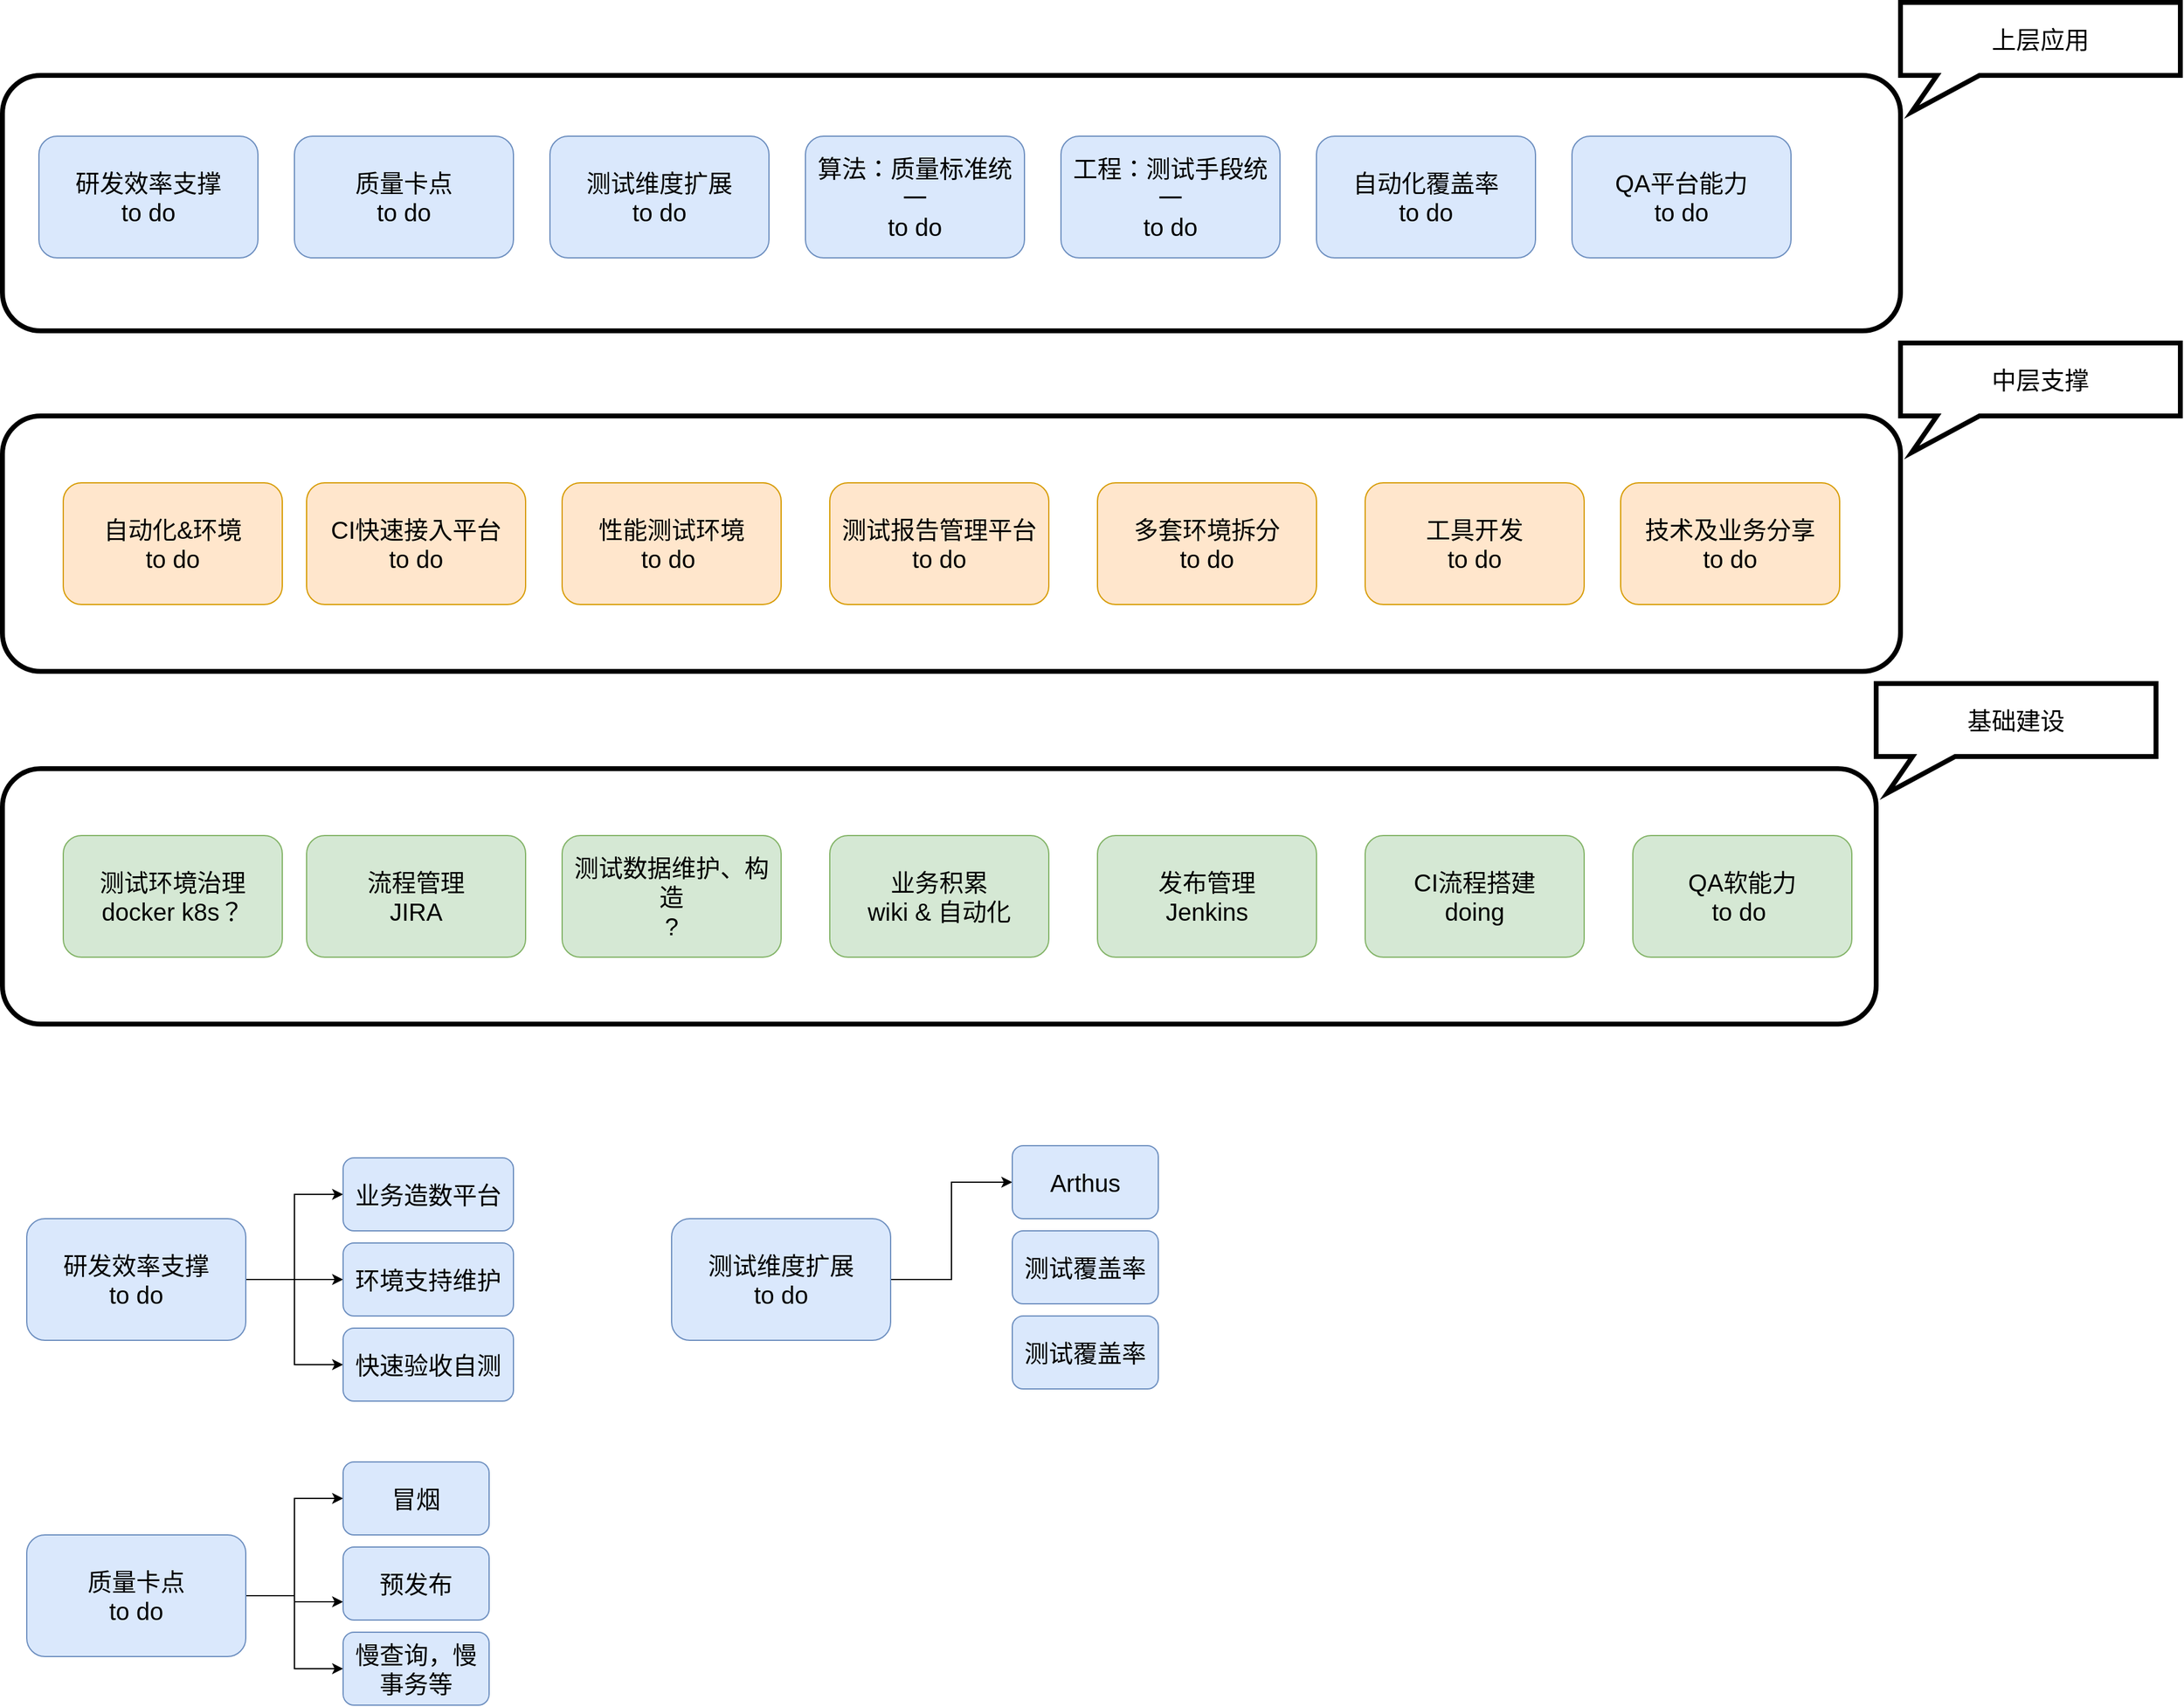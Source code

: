 <mxfile version="14.2.4" type="github">
  <diagram id="wr1Vg4WFNjLce9JvmpkT" name="Page-1">
    <mxGraphModel dx="1113" dy="632" grid="1" gridSize="10" guides="1" tooltips="1" connect="1" arrows="1" fold="1" page="1" pageScale="1" pageWidth="1390" pageHeight="980" math="0" shadow="0">
      <root>
        <mxCell id="0" />
        <mxCell id="1" parent="0" />
        <mxCell id="XUdV0GE2fvMEAlolcUsE-2" value="" style="rounded=1;whiteSpace=wrap;html=1;strokeWidth=4;" parent="1" vertex="1">
          <mxGeometry x="20" y="690" width="1540" height="210" as="geometry" />
        </mxCell>
        <mxCell id="XUdV0GE2fvMEAlolcUsE-4" value="基础建设" style="shape=callout;whiteSpace=wrap;html=1;perimeter=calloutPerimeter;base=35;size=30;position=0.13;position2=0.04;fontSize=20;strokeWidth=4;" parent="1" vertex="1">
          <mxGeometry x="1560" y="620" width="230" height="90" as="geometry" />
        </mxCell>
        <mxCell id="XUdV0GE2fvMEAlolcUsE-6" value="测试环境治理&lt;br&gt;docker k8s？" style="rounded=1;whiteSpace=wrap;html=1;fontSize=20;fillColor=#d5e8d4;strokeColor=#82b366;" parent="1" vertex="1">
          <mxGeometry x="70" y="745" width="180" height="100" as="geometry" />
        </mxCell>
        <mxCell id="XUdV0GE2fvMEAlolcUsE-7" value="流程管理&lt;br&gt;JIRA" style="rounded=1;whiteSpace=wrap;html=1;fontSize=20;fillColor=#d5e8d4;strokeColor=#82b366;" parent="1" vertex="1">
          <mxGeometry x="270" y="745" width="180" height="100" as="geometry" />
        </mxCell>
        <mxCell id="XUdV0GE2fvMEAlolcUsE-8" value="发布管理&lt;br&gt;Jenkins" style="rounded=1;whiteSpace=wrap;html=1;fontSize=20;fillColor=#d5e8d4;strokeColor=#82b366;" parent="1" vertex="1">
          <mxGeometry x="920" y="745" width="180" height="100" as="geometry" />
        </mxCell>
        <mxCell id="XUdV0GE2fvMEAlolcUsE-9" value="测试数据维护、构造&lt;br&gt;?" style="rounded=1;whiteSpace=wrap;html=1;fontSize=20;fillColor=#d5e8d4;strokeColor=#82b366;" parent="1" vertex="1">
          <mxGeometry x="480" y="745" width="180" height="100" as="geometry" />
        </mxCell>
        <mxCell id="XUdV0GE2fvMEAlolcUsE-10" value="业务积累&lt;br&gt;wiki &amp;amp; 自动化" style="rounded=1;whiteSpace=wrap;html=1;fontSize=20;fillColor=#d5e8d4;strokeColor=#82b366;" parent="1" vertex="1">
          <mxGeometry x="700" y="745" width="180" height="100" as="geometry" />
        </mxCell>
        <mxCell id="XUdV0GE2fvMEAlolcUsE-12" value="" style="rounded=1;whiteSpace=wrap;html=1;strokeWidth=4;" parent="1" vertex="1">
          <mxGeometry x="20" y="400" width="1560" height="210" as="geometry" />
        </mxCell>
        <mxCell id="XUdV0GE2fvMEAlolcUsE-13" value="中层支撑" style="shape=callout;whiteSpace=wrap;html=1;perimeter=calloutPerimeter;base=35;size=30;position=0.13;position2=0.04;fontSize=20;strokeWidth=4;" parent="1" vertex="1">
          <mxGeometry x="1580" y="340" width="230" height="90" as="geometry" />
        </mxCell>
        <mxCell id="XUdV0GE2fvMEAlolcUsE-14" value="自动化&amp;amp;环境&lt;br&gt;to do" style="rounded=1;whiteSpace=wrap;html=1;fontSize=20;fillColor=#ffe6cc;strokeColor=#d79b00;" parent="1" vertex="1">
          <mxGeometry x="70" y="455" width="180" height="100" as="geometry" />
        </mxCell>
        <mxCell id="XUdV0GE2fvMEAlolcUsE-15" value="CI快速接入平台&lt;br&gt;to do" style="rounded=1;whiteSpace=wrap;html=1;fontSize=20;fillColor=#ffe6cc;strokeColor=#d79b00;" parent="1" vertex="1">
          <mxGeometry x="270" y="455" width="180" height="100" as="geometry" />
        </mxCell>
        <mxCell id="XUdV0GE2fvMEAlolcUsE-16" value="性能测试环境&lt;br&gt;to do&amp;nbsp;" style="rounded=1;whiteSpace=wrap;html=1;fontSize=20;fillColor=#ffe6cc;strokeColor=#d79b00;" parent="1" vertex="1">
          <mxGeometry x="480" y="455" width="180" height="100" as="geometry" />
        </mxCell>
        <mxCell id="XUdV0GE2fvMEAlolcUsE-17" value="测试报告管理平台&lt;br&gt;to do" style="rounded=1;whiteSpace=wrap;html=1;fontSize=20;fillColor=#ffe6cc;strokeColor=#d79b00;" parent="1" vertex="1">
          <mxGeometry x="700" y="455" width="180" height="100" as="geometry" />
        </mxCell>
        <mxCell id="XUdV0GE2fvMEAlolcUsE-18" value="&lt;div&gt;多套环境拆分&lt;/div&gt;&lt;div&gt;to do&lt;br&gt;&lt;/div&gt;" style="rounded=1;whiteSpace=wrap;html=1;fontSize=20;fillColor=#ffe6cc;strokeColor=#d79b00;" parent="1" vertex="1">
          <mxGeometry x="920" y="455" width="180" height="100" as="geometry" />
        </mxCell>
        <mxCell id="XUdV0GE2fvMEAlolcUsE-19" value="CI流程搭建&lt;br&gt;doing" style="rounded=1;whiteSpace=wrap;html=1;fontSize=20;fillColor=#d5e8d4;strokeColor=#82b366;" parent="1" vertex="1">
          <mxGeometry x="1140" y="745" width="180" height="100" as="geometry" />
        </mxCell>
        <mxCell id="XUdV0GE2fvMEAlolcUsE-20" value="QA软能力&lt;br&gt;to do&amp;nbsp;" style="rounded=1;whiteSpace=wrap;html=1;fontSize=20;fillColor=#d5e8d4;strokeColor=#82b366;" parent="1" vertex="1">
          <mxGeometry x="1360" y="745" width="180" height="100" as="geometry" />
        </mxCell>
        <mxCell id="lKchyopIAt6gMCmbtjTO-1" value="&lt;div&gt;工具开发&lt;br&gt;&lt;/div&gt;&lt;div&gt;to do&lt;br&gt;&lt;/div&gt;" style="rounded=1;whiteSpace=wrap;html=1;fontSize=20;fillColor=#ffe6cc;strokeColor=#d79b00;" vertex="1" parent="1">
          <mxGeometry x="1140" y="455" width="180" height="100" as="geometry" />
        </mxCell>
        <mxCell id="lKchyopIAt6gMCmbtjTO-2" value="" style="rounded=1;whiteSpace=wrap;html=1;strokeWidth=4;" vertex="1" parent="1">
          <mxGeometry x="20" y="120" width="1560" height="210" as="geometry" />
        </mxCell>
        <mxCell id="lKchyopIAt6gMCmbtjTO-3" value="上层应用" style="shape=callout;whiteSpace=wrap;html=1;perimeter=calloutPerimeter;base=35;size=30;position=0.13;position2=0.04;fontSize=20;strokeWidth=4;" vertex="1" parent="1">
          <mxGeometry x="1580" y="60" width="230" height="90" as="geometry" />
        </mxCell>
        <mxCell id="lKchyopIAt6gMCmbtjTO-4" value="研发效率支撑&lt;br&gt;to do" style="rounded=1;whiteSpace=wrap;html=1;fontSize=20;fillColor=#dae8fc;strokeColor=#6c8ebf;" vertex="1" parent="1">
          <mxGeometry x="50" y="170" width="180" height="100" as="geometry" />
        </mxCell>
        <mxCell id="lKchyopIAt6gMCmbtjTO-5" value="质量卡点&lt;br&gt;to do" style="rounded=1;whiteSpace=wrap;html=1;fontSize=20;fillColor=#dae8fc;strokeColor=#6c8ebf;" vertex="1" parent="1">
          <mxGeometry x="260" y="170" width="180" height="100" as="geometry" />
        </mxCell>
        <mxCell id="lKchyopIAt6gMCmbtjTO-6" value="测试维度扩展&lt;br&gt;to do" style="rounded=1;whiteSpace=wrap;html=1;fontSize=20;fillColor=#dae8fc;strokeColor=#6c8ebf;" vertex="1" parent="1">
          <mxGeometry x="470" y="170" width="180" height="100" as="geometry" />
        </mxCell>
        <mxCell id="lKchyopIAt6gMCmbtjTO-7" value="算法：质量标准统一&lt;br&gt;to do" style="rounded=1;whiteSpace=wrap;html=1;fontSize=20;fillColor=#dae8fc;strokeColor=#6c8ebf;" vertex="1" parent="1">
          <mxGeometry x="680" y="170" width="180" height="100" as="geometry" />
        </mxCell>
        <mxCell id="lKchyopIAt6gMCmbtjTO-8" value="工程：测试手段统一&lt;br&gt;to do" style="rounded=1;whiteSpace=wrap;html=1;fontSize=20;fillColor=#dae8fc;strokeColor=#6c8ebf;" vertex="1" parent="1">
          <mxGeometry x="890" y="170" width="180" height="100" as="geometry" />
        </mxCell>
        <mxCell id="lKchyopIAt6gMCmbtjTO-9" value="自动化覆盖率&lt;br&gt;to do" style="rounded=1;whiteSpace=wrap;html=1;fontSize=20;fillColor=#dae8fc;strokeColor=#6c8ebf;" vertex="1" parent="1">
          <mxGeometry x="1100" y="170" width="180" height="100" as="geometry" />
        </mxCell>
        <mxCell id="lKchyopIAt6gMCmbtjTO-10" value="QA平台能力&lt;br&gt;to do" style="rounded=1;whiteSpace=wrap;html=1;fontSize=20;fillColor=#dae8fc;strokeColor=#6c8ebf;" vertex="1" parent="1">
          <mxGeometry x="1310" y="170" width="180" height="100" as="geometry" />
        </mxCell>
        <mxCell id="lKchyopIAt6gMCmbtjTO-11" value="&lt;div&gt;技术及业务分享&lt;br&gt;&lt;/div&gt;&lt;div&gt;to do&lt;br&gt;&lt;/div&gt;" style="rounded=1;whiteSpace=wrap;html=1;fontSize=20;fillColor=#ffe6cc;strokeColor=#d79b00;" vertex="1" parent="1">
          <mxGeometry x="1350" y="455" width="180" height="100" as="geometry" />
        </mxCell>
        <mxCell id="lKchyopIAt6gMCmbtjTO-14" value="" style="edgeStyle=orthogonalEdgeStyle;rounded=0;orthogonalLoop=1;jettySize=auto;html=1;" edge="1" parent="1" source="lKchyopIAt6gMCmbtjTO-12" target="lKchyopIAt6gMCmbtjTO-13">
          <mxGeometry relative="1" as="geometry" />
        </mxCell>
        <mxCell id="lKchyopIAt6gMCmbtjTO-17" style="edgeStyle=orthogonalEdgeStyle;rounded=0;orthogonalLoop=1;jettySize=auto;html=1;exitX=1;exitY=0.5;exitDx=0;exitDy=0;" edge="1" parent="1" source="lKchyopIAt6gMCmbtjTO-12" target="lKchyopIAt6gMCmbtjTO-15">
          <mxGeometry relative="1" as="geometry" />
        </mxCell>
        <mxCell id="lKchyopIAt6gMCmbtjTO-21" style="edgeStyle=orthogonalEdgeStyle;rounded=0;orthogonalLoop=1;jettySize=auto;html=1;exitX=1;exitY=0.5;exitDx=0;exitDy=0;" edge="1" parent="1" source="lKchyopIAt6gMCmbtjTO-12" target="lKchyopIAt6gMCmbtjTO-18">
          <mxGeometry relative="1" as="geometry" />
        </mxCell>
        <mxCell id="lKchyopIAt6gMCmbtjTO-12" value="研发效率支撑&lt;br&gt;to do" style="rounded=1;whiteSpace=wrap;html=1;fontSize=20;fillColor=#dae8fc;strokeColor=#6c8ebf;" vertex="1" parent="1">
          <mxGeometry x="40" y="1060" width="180" height="100" as="geometry" />
        </mxCell>
        <mxCell id="lKchyopIAt6gMCmbtjTO-13" value="业务造数平台" style="whiteSpace=wrap;html=1;rounded=1;fontSize=20;strokeColor=#6c8ebf;fillColor=#dae8fc;" vertex="1" parent="1">
          <mxGeometry x="300" y="1010" width="140" height="60" as="geometry" />
        </mxCell>
        <mxCell id="lKchyopIAt6gMCmbtjTO-15" value="环境支持维护" style="whiteSpace=wrap;html=1;rounded=1;fontSize=20;strokeColor=#6c8ebf;fillColor=#dae8fc;" vertex="1" parent="1">
          <mxGeometry x="300" y="1080" width="140" height="60" as="geometry" />
        </mxCell>
        <mxCell id="lKchyopIAt6gMCmbtjTO-18" value="快速验收自测" style="whiteSpace=wrap;html=1;rounded=1;fontSize=20;strokeColor=#6c8ebf;fillColor=#dae8fc;" vertex="1" parent="1">
          <mxGeometry x="300" y="1150" width="140" height="60" as="geometry" />
        </mxCell>
        <mxCell id="lKchyopIAt6gMCmbtjTO-25" value="" style="edgeStyle=orthogonalEdgeStyle;rounded=0;orthogonalLoop=1;jettySize=auto;html=1;" edge="1" parent="1" source="lKchyopIAt6gMCmbtjTO-23" target="lKchyopIAt6gMCmbtjTO-24">
          <mxGeometry relative="1" as="geometry" />
        </mxCell>
        <mxCell id="lKchyopIAt6gMCmbtjTO-28" style="edgeStyle=orthogonalEdgeStyle;rounded=0;orthogonalLoop=1;jettySize=auto;html=1;exitX=1;exitY=0.5;exitDx=0;exitDy=0;entryX=0;entryY=0.75;entryDx=0;entryDy=0;" edge="1" parent="1" source="lKchyopIAt6gMCmbtjTO-23" target="lKchyopIAt6gMCmbtjTO-26">
          <mxGeometry relative="1" as="geometry" />
        </mxCell>
        <mxCell id="lKchyopIAt6gMCmbtjTO-31" style="edgeStyle=orthogonalEdgeStyle;rounded=0;orthogonalLoop=1;jettySize=auto;html=1;exitX=1;exitY=0.5;exitDx=0;exitDy=0;" edge="1" parent="1" source="lKchyopIAt6gMCmbtjTO-23" target="lKchyopIAt6gMCmbtjTO-29">
          <mxGeometry relative="1" as="geometry" />
        </mxCell>
        <mxCell id="lKchyopIAt6gMCmbtjTO-23" value="质量卡点&lt;br&gt;to do" style="rounded=1;whiteSpace=wrap;html=1;fontSize=20;fillColor=#dae8fc;strokeColor=#6c8ebf;" vertex="1" parent="1">
          <mxGeometry x="40" y="1320" width="180" height="100" as="geometry" />
        </mxCell>
        <mxCell id="lKchyopIAt6gMCmbtjTO-24" value="&lt;div&gt;冒烟&lt;/div&gt;" style="whiteSpace=wrap;html=1;rounded=1;fontSize=20;strokeColor=#6c8ebf;fillColor=#dae8fc;" vertex="1" parent="1">
          <mxGeometry x="300" y="1260" width="120" height="60" as="geometry" />
        </mxCell>
        <mxCell id="lKchyopIAt6gMCmbtjTO-26" value="&lt;div&gt;预发布&lt;br&gt;&lt;/div&gt;" style="whiteSpace=wrap;html=1;rounded=1;fontSize=20;strokeColor=#6c8ebf;fillColor=#dae8fc;" vertex="1" parent="1">
          <mxGeometry x="300" y="1330" width="120" height="60" as="geometry" />
        </mxCell>
        <mxCell id="lKchyopIAt6gMCmbtjTO-29" value="慢查询，慢事务等" style="whiteSpace=wrap;html=1;rounded=1;fontSize=20;strokeColor=#6c8ebf;fillColor=#dae8fc;" vertex="1" parent="1">
          <mxGeometry x="300" y="1400" width="120" height="60" as="geometry" />
        </mxCell>
        <mxCell id="lKchyopIAt6gMCmbtjTO-34" value="" style="edgeStyle=orthogonalEdgeStyle;rounded=0;orthogonalLoop=1;jettySize=auto;html=1;" edge="1" parent="1" source="lKchyopIAt6gMCmbtjTO-32" target="lKchyopIAt6gMCmbtjTO-33">
          <mxGeometry relative="1" as="geometry" />
        </mxCell>
        <mxCell id="lKchyopIAt6gMCmbtjTO-32" value="测试维度扩展&lt;br&gt;to do" style="rounded=1;whiteSpace=wrap;html=1;fontSize=20;fillColor=#dae8fc;strokeColor=#6c8ebf;" vertex="1" parent="1">
          <mxGeometry x="570" y="1060" width="180" height="100" as="geometry" />
        </mxCell>
        <mxCell id="lKchyopIAt6gMCmbtjTO-33" value="Arthus" style="whiteSpace=wrap;html=1;rounded=1;fontSize=20;strokeColor=#6c8ebf;fillColor=#dae8fc;" vertex="1" parent="1">
          <mxGeometry x="850" y="1000" width="120" height="60" as="geometry" />
        </mxCell>
        <mxCell id="lKchyopIAt6gMCmbtjTO-35" value="测试覆盖率" style="whiteSpace=wrap;html=1;rounded=1;fontSize=20;strokeColor=#6c8ebf;fillColor=#dae8fc;" vertex="1" parent="1">
          <mxGeometry x="850" y="1070" width="120" height="60" as="geometry" />
        </mxCell>
        <mxCell id="lKchyopIAt6gMCmbtjTO-36" value="测试覆盖率" style="whiteSpace=wrap;html=1;rounded=1;fontSize=20;strokeColor=#6c8ebf;fillColor=#dae8fc;" vertex="1" parent="1">
          <mxGeometry x="850" y="1140" width="120" height="60" as="geometry" />
        </mxCell>
      </root>
    </mxGraphModel>
  </diagram>
</mxfile>
